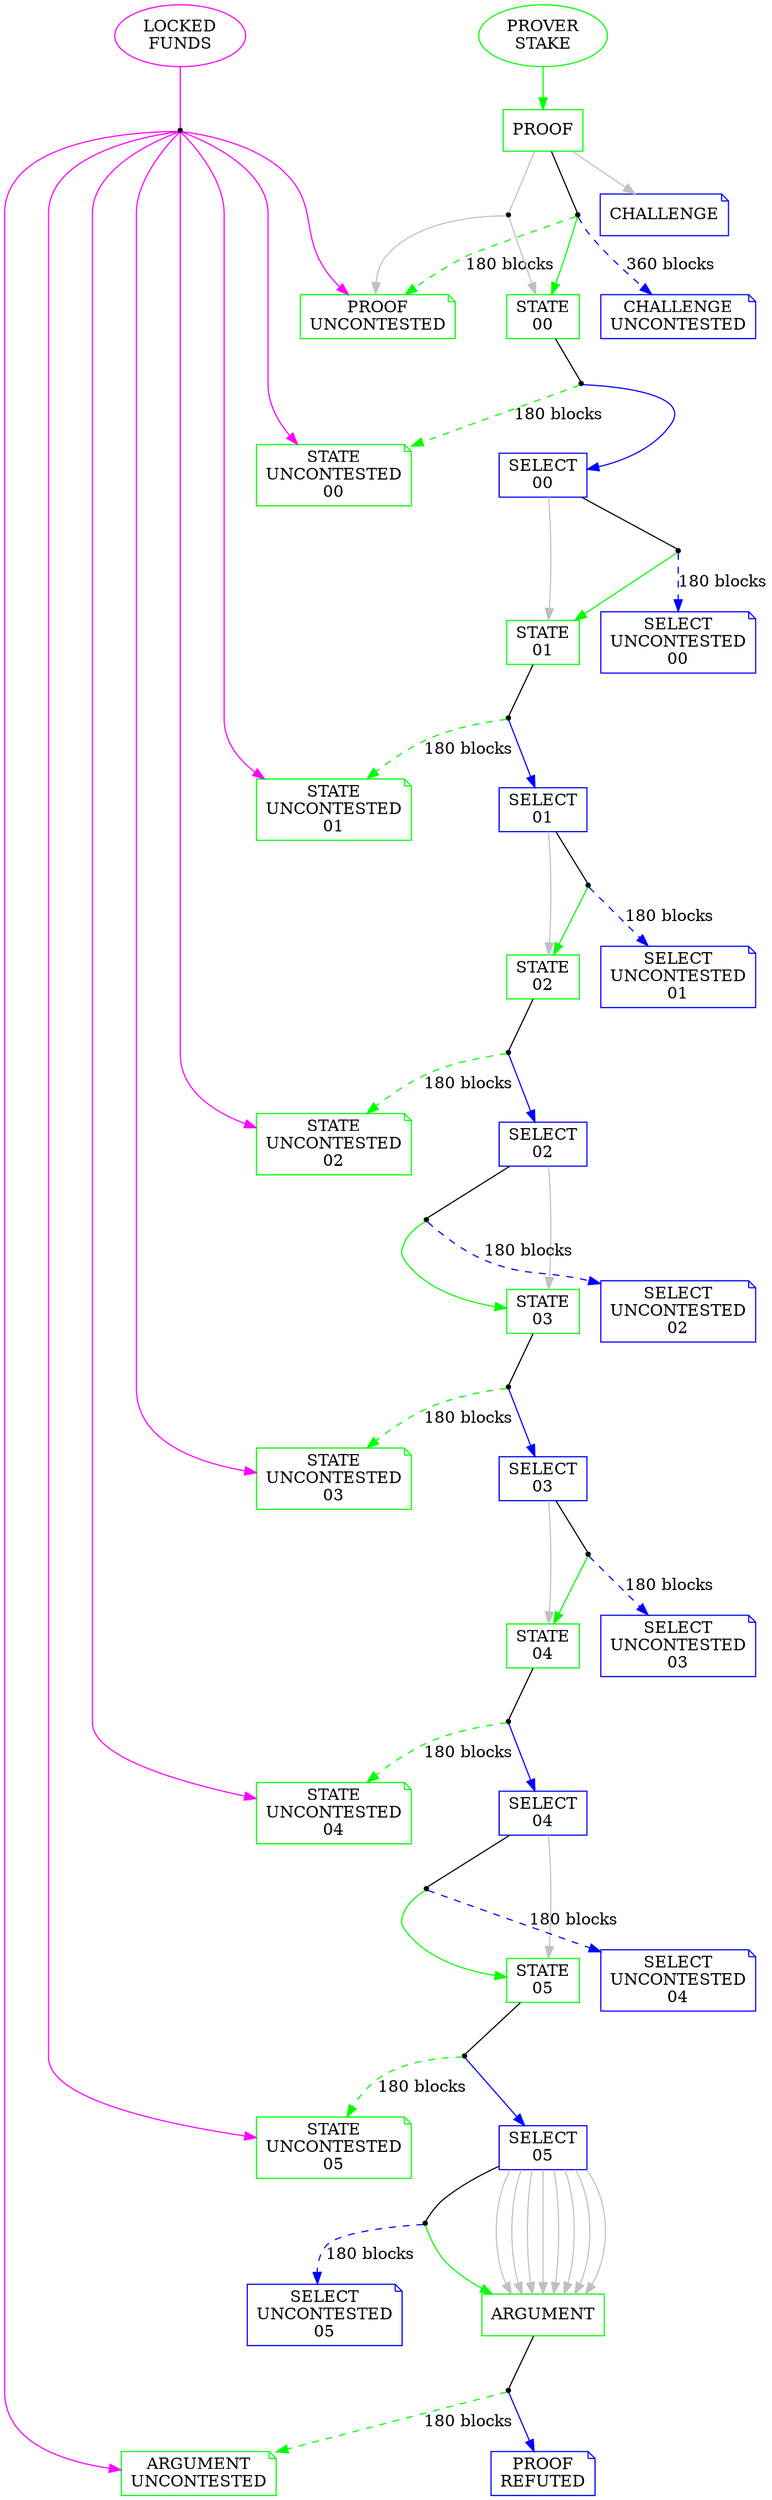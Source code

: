 digraph BitSnark {
	LOCKED_FUNDS [shape=oval; color=magenta; label="LOCKED\nFUNDS"]
	PROVER_STAKE [shape=oval; color=green; label="PROVER\nSTAKE"]
	PROOF [shape=box; color=green; label="PROOF"]
	CHALLENGE [shape=note; color=blue; label="CHALLENGE"]
	PROOF_UNCONTESTED [shape=note; color=green; label="PROOF\nUNCONTESTED"]
	CHALLENGE_UNCONTESTED [shape=note; color=blue; label="CHALLENGE\nUNCONTESTED"]
	STATE_00 [shape=box; color=green; label="STATE\n00"]
	STATE_UNCONTESTED_00 [shape=note; color=green; label="STATE\nUNCONTESTED\n00"]
	SELECT_00 [shape=box; color=blue; label="SELECT\n00"]
	SELECT_UNCONTESTED_00 [shape=note; color=blue; label="SELECT\nUNCONTESTED\n00"]
	STATE_01 [shape=box; color=green; label="STATE\n01"]
	STATE_UNCONTESTED_01 [shape=note; color=green; label="STATE\nUNCONTESTED\n01"]
	SELECT_01 [shape=box; color=blue; label="SELECT\n01"]
	SELECT_UNCONTESTED_01 [shape=note; color=blue; label="SELECT\nUNCONTESTED\n01"]
	STATE_02 [shape=box; color=green; label="STATE\n02"]
	STATE_UNCONTESTED_02 [shape=note; color=green; label="STATE\nUNCONTESTED\n02"]
	SELECT_02 [shape=box; color=blue; label="SELECT\n02"]
	SELECT_UNCONTESTED_02 [shape=note; color=blue; label="SELECT\nUNCONTESTED\n02"]
	STATE_03 [shape=box; color=green; label="STATE\n03"]
	STATE_UNCONTESTED_03 [shape=note; color=green; label="STATE\nUNCONTESTED\n03"]
	SELECT_03 [shape=box; color=blue; label="SELECT\n03"]
	SELECT_UNCONTESTED_03 [shape=note; color=blue; label="SELECT\nUNCONTESTED\n03"]
	STATE_04 [shape=box; color=green; label="STATE\n04"]
	STATE_UNCONTESTED_04 [shape=note; color=green; label="STATE\nUNCONTESTED\n04"]
	SELECT_04 [shape=box; color=blue; label="SELECT\n04"]
	SELECT_UNCONTESTED_04 [shape=note; color=blue; label="SELECT\nUNCONTESTED\n04"]
	STATE_05 [shape=box; color=green; label="STATE\n05"]
	STATE_UNCONTESTED_05 [shape=note; color=green; label="STATE\nUNCONTESTED\n05"]
	SELECT_05 [shape=box; color=blue; label="SELECT\n05"]
	SELECT_UNCONTESTED_05 [shape=note; color=blue; label="SELECT\nUNCONTESTED\n05"]
	ARGUMENT [shape=box; color=green; label="ARGUMENT"]
	PROOF_REFUTED [shape=note; color=blue; label="PROOF\nREFUTED"]
	ARGUMENT_UNCONTESTED [shape=note; color=green; label="ARGUMENT\nUNCONTESTED"]
	{rank=same; LOCKED_FUNDS; PROVER_STAKE}
	{rank=same; }
	PROOF -> STATE_00 -> SELECT_00 -> STATE_01 -> SELECT_01 -> STATE_02 -> SELECT_02 -> STATE_03 -> SELECT_03 -> STATE_04 -> SELECT_04 -> STATE_05 -> SELECT_05 -> ARGUMENT -> PROOF_REFUTED [style=invis; weight=30]
	STATE_UNCONTESTED_00 -> STATE_UNCONTESTED_01 -> STATE_UNCONTESTED_02 -> STATE_UNCONTESTED_03 -> STATE_UNCONTESTED_04 -> STATE_UNCONTESTED_05 [style=invis; weight=1]
	SELECT_UNCONTESTED_00 -> SELECT_UNCONTESTED_01 -> SELECT_UNCONTESTED_02 -> SELECT_UNCONTESTED_03 -> SELECT_UNCONTESTED_04 -> SELECT_UNCONTESTED_05 [style=invis; weight=0]
	LOCKED_FUNDS_output_0 [shape=point]
	LOCKED_FUNDS -> LOCKED_FUNDS_output_0 [color=magenta; arrowhead=none; weight=20]
	LOCKED_FUNDS_output_0 -> PROOF_UNCONTESTED [color=magenta]
	LOCKED_FUNDS_output_0 -> STATE_UNCONTESTED_00 [color=magenta]
	LOCKED_FUNDS_output_0 -> STATE_UNCONTESTED_01 [color=magenta]
	LOCKED_FUNDS_output_0 -> STATE_UNCONTESTED_02 [color=magenta]
	LOCKED_FUNDS_output_0 -> STATE_UNCONTESTED_03 [color=magenta]
	LOCKED_FUNDS_output_0 -> STATE_UNCONTESTED_04 [color=magenta]
	LOCKED_FUNDS_output_0 -> STATE_UNCONTESTED_05 [color=magenta]
	LOCKED_FUNDS_output_0 -> ARGUMENT_UNCONTESTED [color=magenta]
	PROVER_STAKE -> PROOF [color=green]
	PROOF_output_0 [shape=point]
	PROOF -> PROOF_output_0 [arrowhead=none]
	PROOF_output_0 -> PROOF_UNCONTESTED [color=green; style=dashed; label="180 blocks"]
	PROOF_output_0 -> CHALLENGE_UNCONTESTED [color=blue; style=dashed; label="360 blocks"]
	PROOF_output_0 -> STATE_00 [color=green]
	PROOF_output_1 [shape=point]
	PROOF -> PROOF_output_1 [color=gray; arrowhead=none]
	PROOF_output_1 -> PROOF_UNCONTESTED [color=gray]
	PROOF_output_1 -> STATE_00 [color=gray]
	PROOF -> CHALLENGE [color=gray]
	STATE_00_output_0 [shape=point]
	STATE_00 -> STATE_00_output_0 [arrowhead=none]
	STATE_00_output_0 -> STATE_UNCONTESTED_00 [color=green; style=dashed; label="180 blocks"]
	STATE_00_output_0 -> SELECT_00 [color=blue]
	SELECT_00_output_0 [shape=point]
	SELECT_00 -> SELECT_00_output_0 [arrowhead=none]
	SELECT_00_output_0 -> SELECT_UNCONTESTED_00 [color=blue; weight=100; style=dashed; label="180 blocks"]
	SELECT_00_output_0 -> STATE_01 [color=green]
	SELECT_00 -> STATE_01 [color=gray]
	STATE_01_output_0 [shape=point]
	STATE_01 -> STATE_01_output_0 [arrowhead=none]
	STATE_01_output_0 -> STATE_UNCONTESTED_01 [color=green; style=dashed; label="180 blocks"]
	STATE_01_output_0 -> SELECT_01 [color=blue]
	SELECT_01_output_0 [shape=point]
	SELECT_01 -> SELECT_01_output_0 [arrowhead=none]
	SELECT_01_output_0 -> SELECT_UNCONTESTED_01 [color=blue; style=dashed; label="180 blocks"]
	SELECT_01_output_0 -> STATE_02 [color=green]
	SELECT_01 -> STATE_02 [color=gray]
	STATE_02_output_0 [shape=point]
	STATE_02 -> STATE_02_output_0 [arrowhead=none]
	STATE_02_output_0 -> STATE_UNCONTESTED_02 [color=green; style=dashed; label="180 blocks"]
	STATE_02_output_0 -> SELECT_02 [color=blue]
	SELECT_02_output_0 [shape=point]
	SELECT_02 -> SELECT_02_output_0 [arrowhead=none]
	SELECT_02_output_0 -> SELECT_UNCONTESTED_02 [color=blue; style=dashed; label="180 blocks"]
	SELECT_02_output_0 -> STATE_03 [color=green]
	SELECT_02 -> STATE_03 [color=gray]
	STATE_03_output_0 [shape=point]
	STATE_03 -> STATE_03_output_0 [arrowhead=none]
	STATE_03_output_0 -> STATE_UNCONTESTED_03 [color=green; style=dashed; label="180 blocks"]
	STATE_03_output_0 -> SELECT_03 [color=blue]
	SELECT_03_output_0 [shape=point]
	SELECT_03 -> SELECT_03_output_0 [arrowhead=none]
	SELECT_03_output_0 -> SELECT_UNCONTESTED_03 [color=blue; style=dashed; label="180 blocks"]
	SELECT_03_output_0 -> STATE_04 [color=green]
	SELECT_03 -> STATE_04 [color=gray]
	STATE_04_output_0 [shape=point]
	STATE_04 -> STATE_04_output_0 [arrowhead=none]
	STATE_04_output_0 -> STATE_UNCONTESTED_04 [color=green; style=dashed; label="180 blocks"]
	STATE_04_output_0 -> SELECT_04 [color=blue]
	SELECT_04_output_0 [shape=point]
	SELECT_04 -> SELECT_04_output_0 [arrowhead=none]
	SELECT_04_output_0 -> SELECT_UNCONTESTED_04 [color=blue; style=dashed; label="180 blocks"]
	SELECT_04_output_0 -> STATE_05 [color=green]
	SELECT_04 -> STATE_05 [color=gray]
	STATE_05_output_0 [shape=point]
	STATE_05 -> STATE_05_output_0 [arrowhead=none]
	STATE_05_output_0 -> STATE_UNCONTESTED_05 [color=green; style=dashed; label="180 blocks"]
	STATE_05_output_0 -> SELECT_05 [color=blue]
	SELECT_05_output_0 [shape=point]
	SELECT_05 -> SELECT_05_output_0 [arrowhead=none]
	SELECT_05_output_0 -> SELECT_UNCONTESTED_05 [color=blue; style=dashed; label="180 blocks"]
	SELECT_05_output_0 -> ARGUMENT [color=green]
	SELECT_05 -> ARGUMENT [color=gray]
	SELECT_05 -> ARGUMENT [color=gray]
	SELECT_05 -> ARGUMENT [color=gray]
	SELECT_05 -> ARGUMENT [color=gray]
	SELECT_05 -> ARGUMENT [color=gray]
	SELECT_05 -> ARGUMENT [color=gray]
	SELECT_05 -> ARGUMENT [color=gray]
	SELECT_05 -> ARGUMENT [color=gray]
	ARGUMENT_output_0 [shape=point]
	ARGUMENT -> ARGUMENT_output_0 [arrowhead=none]
	ARGUMENT_output_0 -> PROOF_REFUTED [color=blue]
	ARGUMENT_output_0 -> ARGUMENT_UNCONTESTED [color=green; style=dashed; label="180 blocks"]
	LOCKED_FUNDS -> PROOF_UNCONTESTED [style=invis]
}

